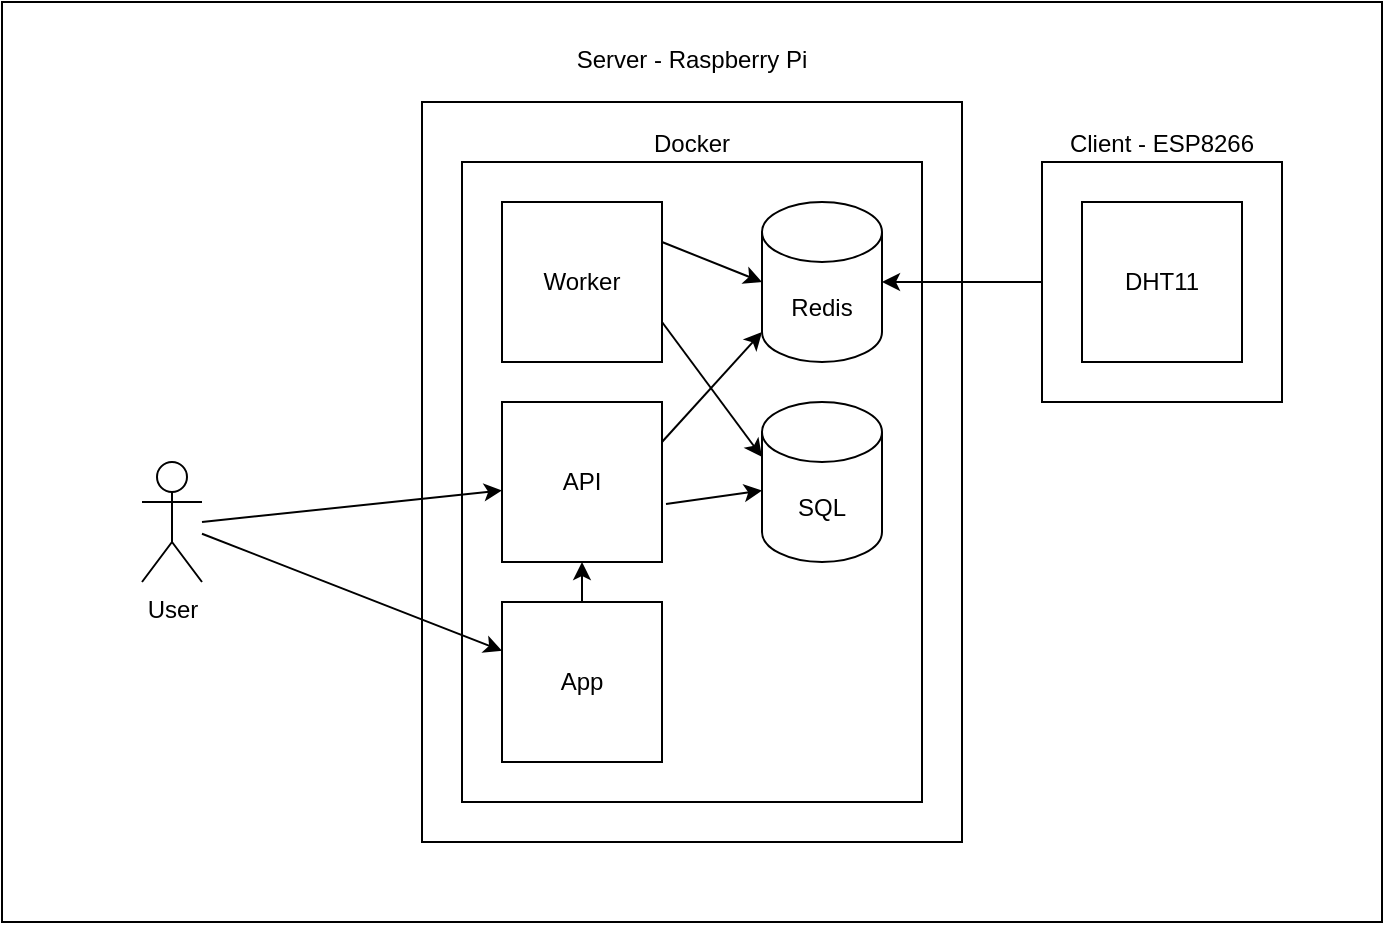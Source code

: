 <mxfile>
    <diagram id="E-Rdp8klzEa-9GULn6kW" name="Page-1">
        <mxGraphModel dx="1414" dy="1574" grid="1" gridSize="10" guides="1" tooltips="1" connect="1" arrows="1" fold="1" page="1" pageScale="1" pageWidth="850" pageHeight="1100" math="0" shadow="0">
            <root>
                <mxCell id="0"/>
                <mxCell id="1" parent="0"/>
                <mxCell id="37" value="" style="rounded=0;whiteSpace=wrap;html=1;" parent="1" vertex="1">
                    <mxGeometry x="-180" y="-10" width="690" height="460" as="geometry"/>
                </mxCell>
                <mxCell id="24" value="User" style="shape=umlActor;verticalLabelPosition=bottom;verticalAlign=top;html=1;outlineConnect=0;" parent="1" vertex="1">
                    <mxGeometry x="-110" y="220" width="30" height="60" as="geometry"/>
                </mxCell>
                <mxCell id="26" value="" style="group" parent="1" vertex="1" connectable="0">
                    <mxGeometry x="30" y="40" width="270" height="370" as="geometry"/>
                </mxCell>
                <mxCell id="25" value="&lt;p&gt;Server - Raspberry Pi&lt;/p&gt;" style="rounded=0;whiteSpace=wrap;html=1;labelPosition=center;verticalLabelPosition=top;align=center;verticalAlign=bottom;" parent="26" vertex="1">
                    <mxGeometry width="270" height="370" as="geometry"/>
                </mxCell>
                <mxCell id="23" value="" style="group" parent="26" vertex="1" connectable="0">
                    <mxGeometry x="20" y="30" width="230" height="320" as="geometry"/>
                </mxCell>
                <mxCell id="12" value="Docker" style="rounded=0;whiteSpace=wrap;html=1;labelPosition=center;verticalLabelPosition=top;align=center;verticalAlign=bottom;" parent="23" vertex="1">
                    <mxGeometry width="230" height="320" as="geometry"/>
                </mxCell>
                <mxCell id="4" value="API" style="whiteSpace=wrap;html=1;aspect=fixed;" parent="23" vertex="1">
                    <mxGeometry x="20" y="120" width="80" height="80" as="geometry"/>
                </mxCell>
                <mxCell id="5" value="Redis" style="shape=cylinder3;whiteSpace=wrap;html=1;boundedLbl=1;backgroundOutline=1;size=15;rotation=0;" parent="23" vertex="1">
                    <mxGeometry x="150" y="20" width="60" height="80" as="geometry"/>
                </mxCell>
                <mxCell id="22" style="edgeStyle=none;html=1;exitX=1;exitY=0.25;exitDx=0;exitDy=0;entryX=0;entryY=1;entryDx=0;entryDy=-15;entryPerimeter=0;" parent="23" source="4" target="5" edge="1">
                    <mxGeometry relative="1" as="geometry"/>
                </mxCell>
                <mxCell id="20" style="edgeStyle=none;html=1;exitX=1;exitY=0.25;exitDx=0;exitDy=0;entryX=0;entryY=0.5;entryDx=0;entryDy=0;entryPerimeter=0;" parent="23" source="6" target="5" edge="1">
                    <mxGeometry relative="1" as="geometry"/>
                </mxCell>
                <mxCell id="6" value="Worker" style="whiteSpace=wrap;html=1;aspect=fixed;" parent="23" vertex="1">
                    <mxGeometry x="20" y="20" width="80" height="80" as="geometry"/>
                </mxCell>
                <mxCell id="7" value="SQL" style="shape=cylinder3;whiteSpace=wrap;html=1;boundedLbl=1;backgroundOutline=1;size=15;rotation=0;" parent="23" vertex="1">
                    <mxGeometry x="150" y="120" width="60" height="80" as="geometry"/>
                </mxCell>
                <mxCell id="16" style="edgeStyle=none;html=1;exitX=0.5;exitY=0;exitDx=0;exitDy=0;entryX=0.5;entryY=1;entryDx=0;entryDy=0;" parent="23" source="9" target="4" edge="1">
                    <mxGeometry relative="1" as="geometry"/>
                </mxCell>
                <mxCell id="9" value="App" style="whiteSpace=wrap;html=1;aspect=fixed;" parent="23" vertex="1">
                    <mxGeometry x="20" y="220" width="80" height="80" as="geometry"/>
                </mxCell>
                <mxCell id="21" style="edgeStyle=none;html=1;exitX=1;exitY=0.75;exitDx=0;exitDy=0;entryX=0;entryY=0;entryDx=0;entryDy=27.5;entryPerimeter=0;" parent="23" source="6" target="7" edge="1">
                    <mxGeometry relative="1" as="geometry"/>
                </mxCell>
                <mxCell id="14" value="" style="endArrow=classic;html=1;exitX=1.025;exitY=0.638;exitDx=0;exitDy=0;exitPerimeter=0;" parent="23" source="4" target="7" edge="1">
                    <mxGeometry width="50" height="50" relative="1" as="geometry">
                        <mxPoint x="100" y="200" as="sourcePoint"/>
                        <mxPoint x="150" y="150" as="targetPoint"/>
                    </mxGeometry>
                </mxCell>
                <mxCell id="29" style="edgeStyle=none;html=1;" parent="1" source="24" target="9" edge="1">
                    <mxGeometry relative="1" as="geometry"/>
                </mxCell>
                <mxCell id="33" value="" style="group" parent="1" vertex="1" connectable="0">
                    <mxGeometry x="340" y="70" width="120" height="120" as="geometry"/>
                </mxCell>
                <mxCell id="30" value="Client - ESP8266" style="rounded=0;whiteSpace=wrap;html=1;labelPosition=center;verticalLabelPosition=top;align=center;verticalAlign=bottom;" parent="33" vertex="1">
                    <mxGeometry width="120" height="120" as="geometry"/>
                </mxCell>
                <mxCell id="32" value="DHT11" style="whiteSpace=wrap;html=1;aspect=fixed;" parent="33" vertex="1">
                    <mxGeometry x="20" y="20" width="80" height="80" as="geometry"/>
                </mxCell>
                <mxCell id="36" style="edgeStyle=none;html=1;exitX=0;exitY=0.5;exitDx=0;exitDy=0;" parent="1" source="30" target="5" edge="1">
                    <mxGeometry relative="1" as="geometry"/>
                </mxCell>
                <mxCell id="38" style="edgeStyle=none;html=1;" parent="1" target="4" edge="1">
                    <mxGeometry relative="1" as="geometry">
                        <mxPoint x="-80" y="250" as="sourcePoint"/>
                    </mxGeometry>
                </mxCell>
            </root>
        </mxGraphModel>
    </diagram>
</mxfile>